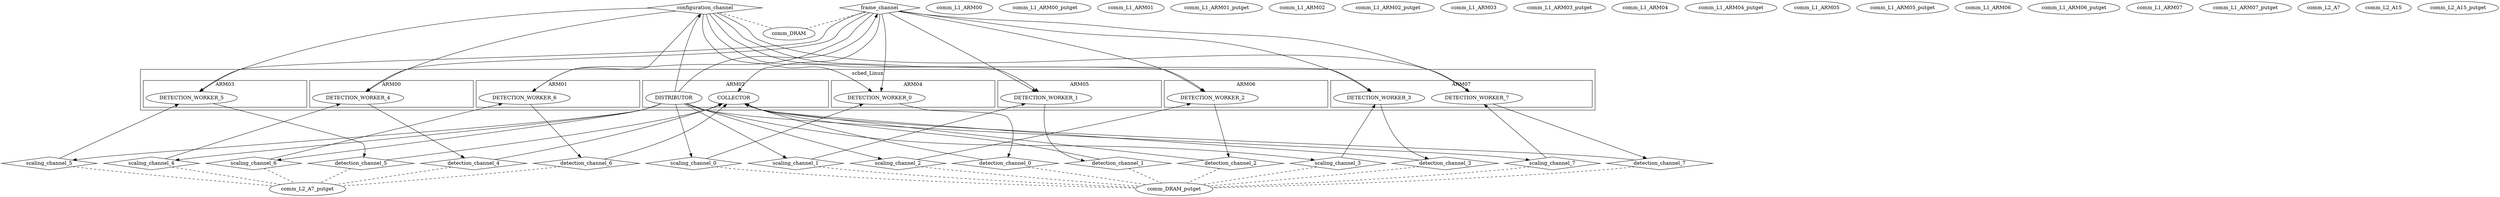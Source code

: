 digraph G {
subgraph cluster_scheduler_sched_Linux {
label=sched_Linux;
subgraph cluster_processor_ARM00 {
label=ARM00;
dummy_ARM00 [style=invis];
process_DETECTION_WORKER_4 [label=DETECTION_WORKER_4];
}

subgraph cluster_processor_ARM01 {
label=ARM01;
dummy_ARM01 [style=invis];
process_DETECTION_WORKER_6 [label=DETECTION_WORKER_6];
}

subgraph cluster_processor_ARM02 {
label=ARM02;
dummy_ARM02 [style=invis];
process_DISTRIBUTOR [label=DISTRIBUTOR];
process_COLLECTOR [label=COLLECTOR];
}

subgraph cluster_processor_ARM03 {
label=ARM03;
dummy_ARM03 [style=invis];
process_DETECTION_WORKER_5 [label=DETECTION_WORKER_5];
}

subgraph cluster_processor_ARM04 {
label=ARM04;
dummy_ARM04 [style=invis];
process_DETECTION_WORKER_0 [label=DETECTION_WORKER_0];
}

subgraph cluster_processor_ARM05 {
label=ARM05;
dummy_ARM05 [style=invis];
process_DETECTION_WORKER_1 [label=DETECTION_WORKER_1];
}

subgraph cluster_processor_ARM06 {
label=ARM06;
dummy_ARM06 [style=invis];
process_DETECTION_WORKER_2 [label=DETECTION_WORKER_2];
}

subgraph cluster_processor_ARM07 {
label=ARM07;
dummy_ARM07 [style=invis];
process_DETECTION_WORKER_3 [label=DETECTION_WORKER_3];
process_DETECTION_WORKER_7 [label=DETECTION_WORKER_7];
}

}

primitive_comm_L1_ARM00 [label=comm_L1_ARM00];
primitive_comm_L1_ARM00_putget [label=comm_L1_ARM00_putget];
primitive_comm_L1_ARM01 [label=comm_L1_ARM01];
primitive_comm_L1_ARM01_putget [label=comm_L1_ARM01_putget];
primitive_comm_L1_ARM02 [label=comm_L1_ARM02];
primitive_comm_L1_ARM02_putget [label=comm_L1_ARM02_putget];
primitive_comm_L1_ARM03 [label=comm_L1_ARM03];
primitive_comm_L1_ARM03_putget [label=comm_L1_ARM03_putget];
primitive_comm_L1_ARM04 [label=comm_L1_ARM04];
primitive_comm_L1_ARM04_putget [label=comm_L1_ARM04_putget];
primitive_comm_L1_ARM05 [label=comm_L1_ARM05];
primitive_comm_L1_ARM05_putget [label=comm_L1_ARM05_putget];
primitive_comm_L1_ARM06 [label=comm_L1_ARM06];
primitive_comm_L1_ARM06_putget [label=comm_L1_ARM06_putget];
primitive_comm_L1_ARM07 [label=comm_L1_ARM07];
primitive_comm_L1_ARM07_putget [label=comm_L1_ARM07_putget];
primitive_comm_L2_A7 [label=comm_L2_A7];
primitive_comm_L2_A7_putget [label=comm_L2_A7_putget];
primitive_comm_L2_A15 [label=comm_L2_A15];
primitive_comm_L2_A15_putget [label=comm_L2_A15_putget];
primitive_comm_DRAM [label=comm_DRAM];
primitive_comm_DRAM_putget [label=comm_DRAM_putget];
channel_configuration_channel [label=configuration_channel, shape=diamond];
process_DISTRIBUTOR -> channel_configuration_channel  [minlen=4];
channel_configuration_channel -> process_DETECTION_WORKER_0  [minlen=4];
channel_configuration_channel -> process_DETECTION_WORKER_1  [minlen=4];
channel_configuration_channel -> process_DETECTION_WORKER_2  [minlen=4];
channel_configuration_channel -> process_DETECTION_WORKER_3  [minlen=4];
channel_configuration_channel -> process_DETECTION_WORKER_4  [minlen=4];
channel_configuration_channel -> process_DETECTION_WORKER_5  [minlen=4];
channel_configuration_channel -> process_DETECTION_WORKER_6  [minlen=4];
channel_configuration_channel -> process_DETECTION_WORKER_7  [minlen=4];
channel_configuration_channel -> primitive_comm_DRAM  [arrowhead=none, style=dashed];
channel_frame_channel [label=frame_channel, shape=diamond];
process_DISTRIBUTOR -> channel_frame_channel  [minlen=4];
channel_frame_channel -> process_DETECTION_WORKER_0  [minlen=4];
channel_frame_channel -> process_DETECTION_WORKER_1  [minlen=4];
channel_frame_channel -> process_DETECTION_WORKER_2  [minlen=4];
channel_frame_channel -> process_DETECTION_WORKER_3  [minlen=4];
channel_frame_channel -> process_DETECTION_WORKER_4  [minlen=4];
channel_frame_channel -> process_DETECTION_WORKER_5  [minlen=4];
channel_frame_channel -> process_DETECTION_WORKER_6  [minlen=4];
channel_frame_channel -> process_DETECTION_WORKER_7  [minlen=4];
channel_frame_channel -> process_COLLECTOR  [minlen=4];
channel_frame_channel -> primitive_comm_DRAM  [arrowhead=none, style=dashed];
channel_scaling_channel_0 [label=scaling_channel_0, shape=diamond];
process_DISTRIBUTOR -> channel_scaling_channel_0  [minlen=4];
channel_scaling_channel_0 -> process_DETECTION_WORKER_0  [minlen=4];
channel_scaling_channel_0 -> primitive_comm_DRAM_putget  [arrowhead=none, style=dashed];
channel_scaling_channel_1 [label=scaling_channel_1, shape=diamond];
process_DISTRIBUTOR -> channel_scaling_channel_1  [minlen=4];
channel_scaling_channel_1 -> process_DETECTION_WORKER_1  [minlen=4];
channel_scaling_channel_1 -> primitive_comm_DRAM_putget  [arrowhead=none, style=dashed];
channel_scaling_channel_2 [label=scaling_channel_2, shape=diamond];
process_DISTRIBUTOR -> channel_scaling_channel_2  [minlen=4];
channel_scaling_channel_2 -> process_DETECTION_WORKER_2  [minlen=4];
channel_scaling_channel_2 -> primitive_comm_DRAM_putget  [arrowhead=none, style=dashed];
channel_scaling_channel_3 [label=scaling_channel_3, shape=diamond];
process_DISTRIBUTOR -> channel_scaling_channel_3  [minlen=4];
channel_scaling_channel_3 -> process_DETECTION_WORKER_3  [minlen=4];
channel_scaling_channel_3 -> primitive_comm_DRAM_putget  [arrowhead=none, style=dashed];
channel_scaling_channel_4 [label=scaling_channel_4, shape=diamond];
process_DISTRIBUTOR -> channel_scaling_channel_4  [minlen=4];
channel_scaling_channel_4 -> process_DETECTION_WORKER_4  [minlen=4];
channel_scaling_channel_4 -> primitive_comm_L2_A7_putget  [arrowhead=none, style=dashed];
channel_scaling_channel_5 [label=scaling_channel_5, shape=diamond];
process_DISTRIBUTOR -> channel_scaling_channel_5  [minlen=4];
channel_scaling_channel_5 -> process_DETECTION_WORKER_5  [minlen=4];
channel_scaling_channel_5 -> primitive_comm_L2_A7_putget  [arrowhead=none, style=dashed];
channel_scaling_channel_6 [label=scaling_channel_6, shape=diamond];
process_DISTRIBUTOR -> channel_scaling_channel_6  [minlen=4];
channel_scaling_channel_6 -> process_DETECTION_WORKER_6  [minlen=4];
channel_scaling_channel_6 -> primitive_comm_L2_A7_putget  [arrowhead=none, style=dashed];
channel_scaling_channel_7 [label=scaling_channel_7, shape=diamond];
process_DISTRIBUTOR -> channel_scaling_channel_7  [minlen=4];
channel_scaling_channel_7 -> process_DETECTION_WORKER_7  [minlen=4];
channel_scaling_channel_7 -> primitive_comm_DRAM_putget  [arrowhead=none, style=dashed];
channel_detection_channel_0 [label=detection_channel_0, shape=diamond];
process_DETECTION_WORKER_0 -> channel_detection_channel_0  [minlen=4];
channel_detection_channel_0 -> process_COLLECTOR  [minlen=4];
channel_detection_channel_0 -> primitive_comm_DRAM_putget  [arrowhead=none, style=dashed];
channel_detection_channel_1 [label=detection_channel_1, shape=diamond];
process_DETECTION_WORKER_1 -> channel_detection_channel_1  [minlen=4];
channel_detection_channel_1 -> process_COLLECTOR  [minlen=4];
channel_detection_channel_1 -> primitive_comm_DRAM_putget  [arrowhead=none, style=dashed];
channel_detection_channel_2 [label=detection_channel_2, shape=diamond];
process_DETECTION_WORKER_2 -> channel_detection_channel_2  [minlen=4];
channel_detection_channel_2 -> process_COLLECTOR  [minlen=4];
channel_detection_channel_2 -> primitive_comm_DRAM_putget  [arrowhead=none, style=dashed];
channel_detection_channel_3 [label=detection_channel_3, shape=diamond];
process_DETECTION_WORKER_3 -> channel_detection_channel_3  [minlen=4];
channel_detection_channel_3 -> process_COLLECTOR  [minlen=4];
channel_detection_channel_3 -> primitive_comm_DRAM_putget  [arrowhead=none, style=dashed];
channel_detection_channel_4 [label=detection_channel_4, shape=diamond];
process_DETECTION_WORKER_4 -> channel_detection_channel_4  [minlen=4];
channel_detection_channel_4 -> process_COLLECTOR  [minlen=4];
channel_detection_channel_4 -> primitive_comm_L2_A7_putget  [arrowhead=none, style=dashed];
channel_detection_channel_5 [label=detection_channel_5, shape=diamond];
process_DETECTION_WORKER_5 -> channel_detection_channel_5  [minlen=4];
channel_detection_channel_5 -> process_COLLECTOR  [minlen=4];
channel_detection_channel_5 -> primitive_comm_L2_A7_putget  [arrowhead=none, style=dashed];
channel_detection_channel_6 [label=detection_channel_6, shape=diamond];
process_DETECTION_WORKER_6 -> channel_detection_channel_6  [minlen=4];
channel_detection_channel_6 -> process_COLLECTOR  [minlen=4];
channel_detection_channel_6 -> primitive_comm_L2_A7_putget  [arrowhead=none, style=dashed];
channel_detection_channel_7 [label=detection_channel_7, shape=diamond];
process_DETECTION_WORKER_7 -> channel_detection_channel_7  [minlen=4];
channel_detection_channel_7 -> process_COLLECTOR  [minlen=4];
channel_detection_channel_7 -> primitive_comm_DRAM_putget  [arrowhead=none, style=dashed];
}

